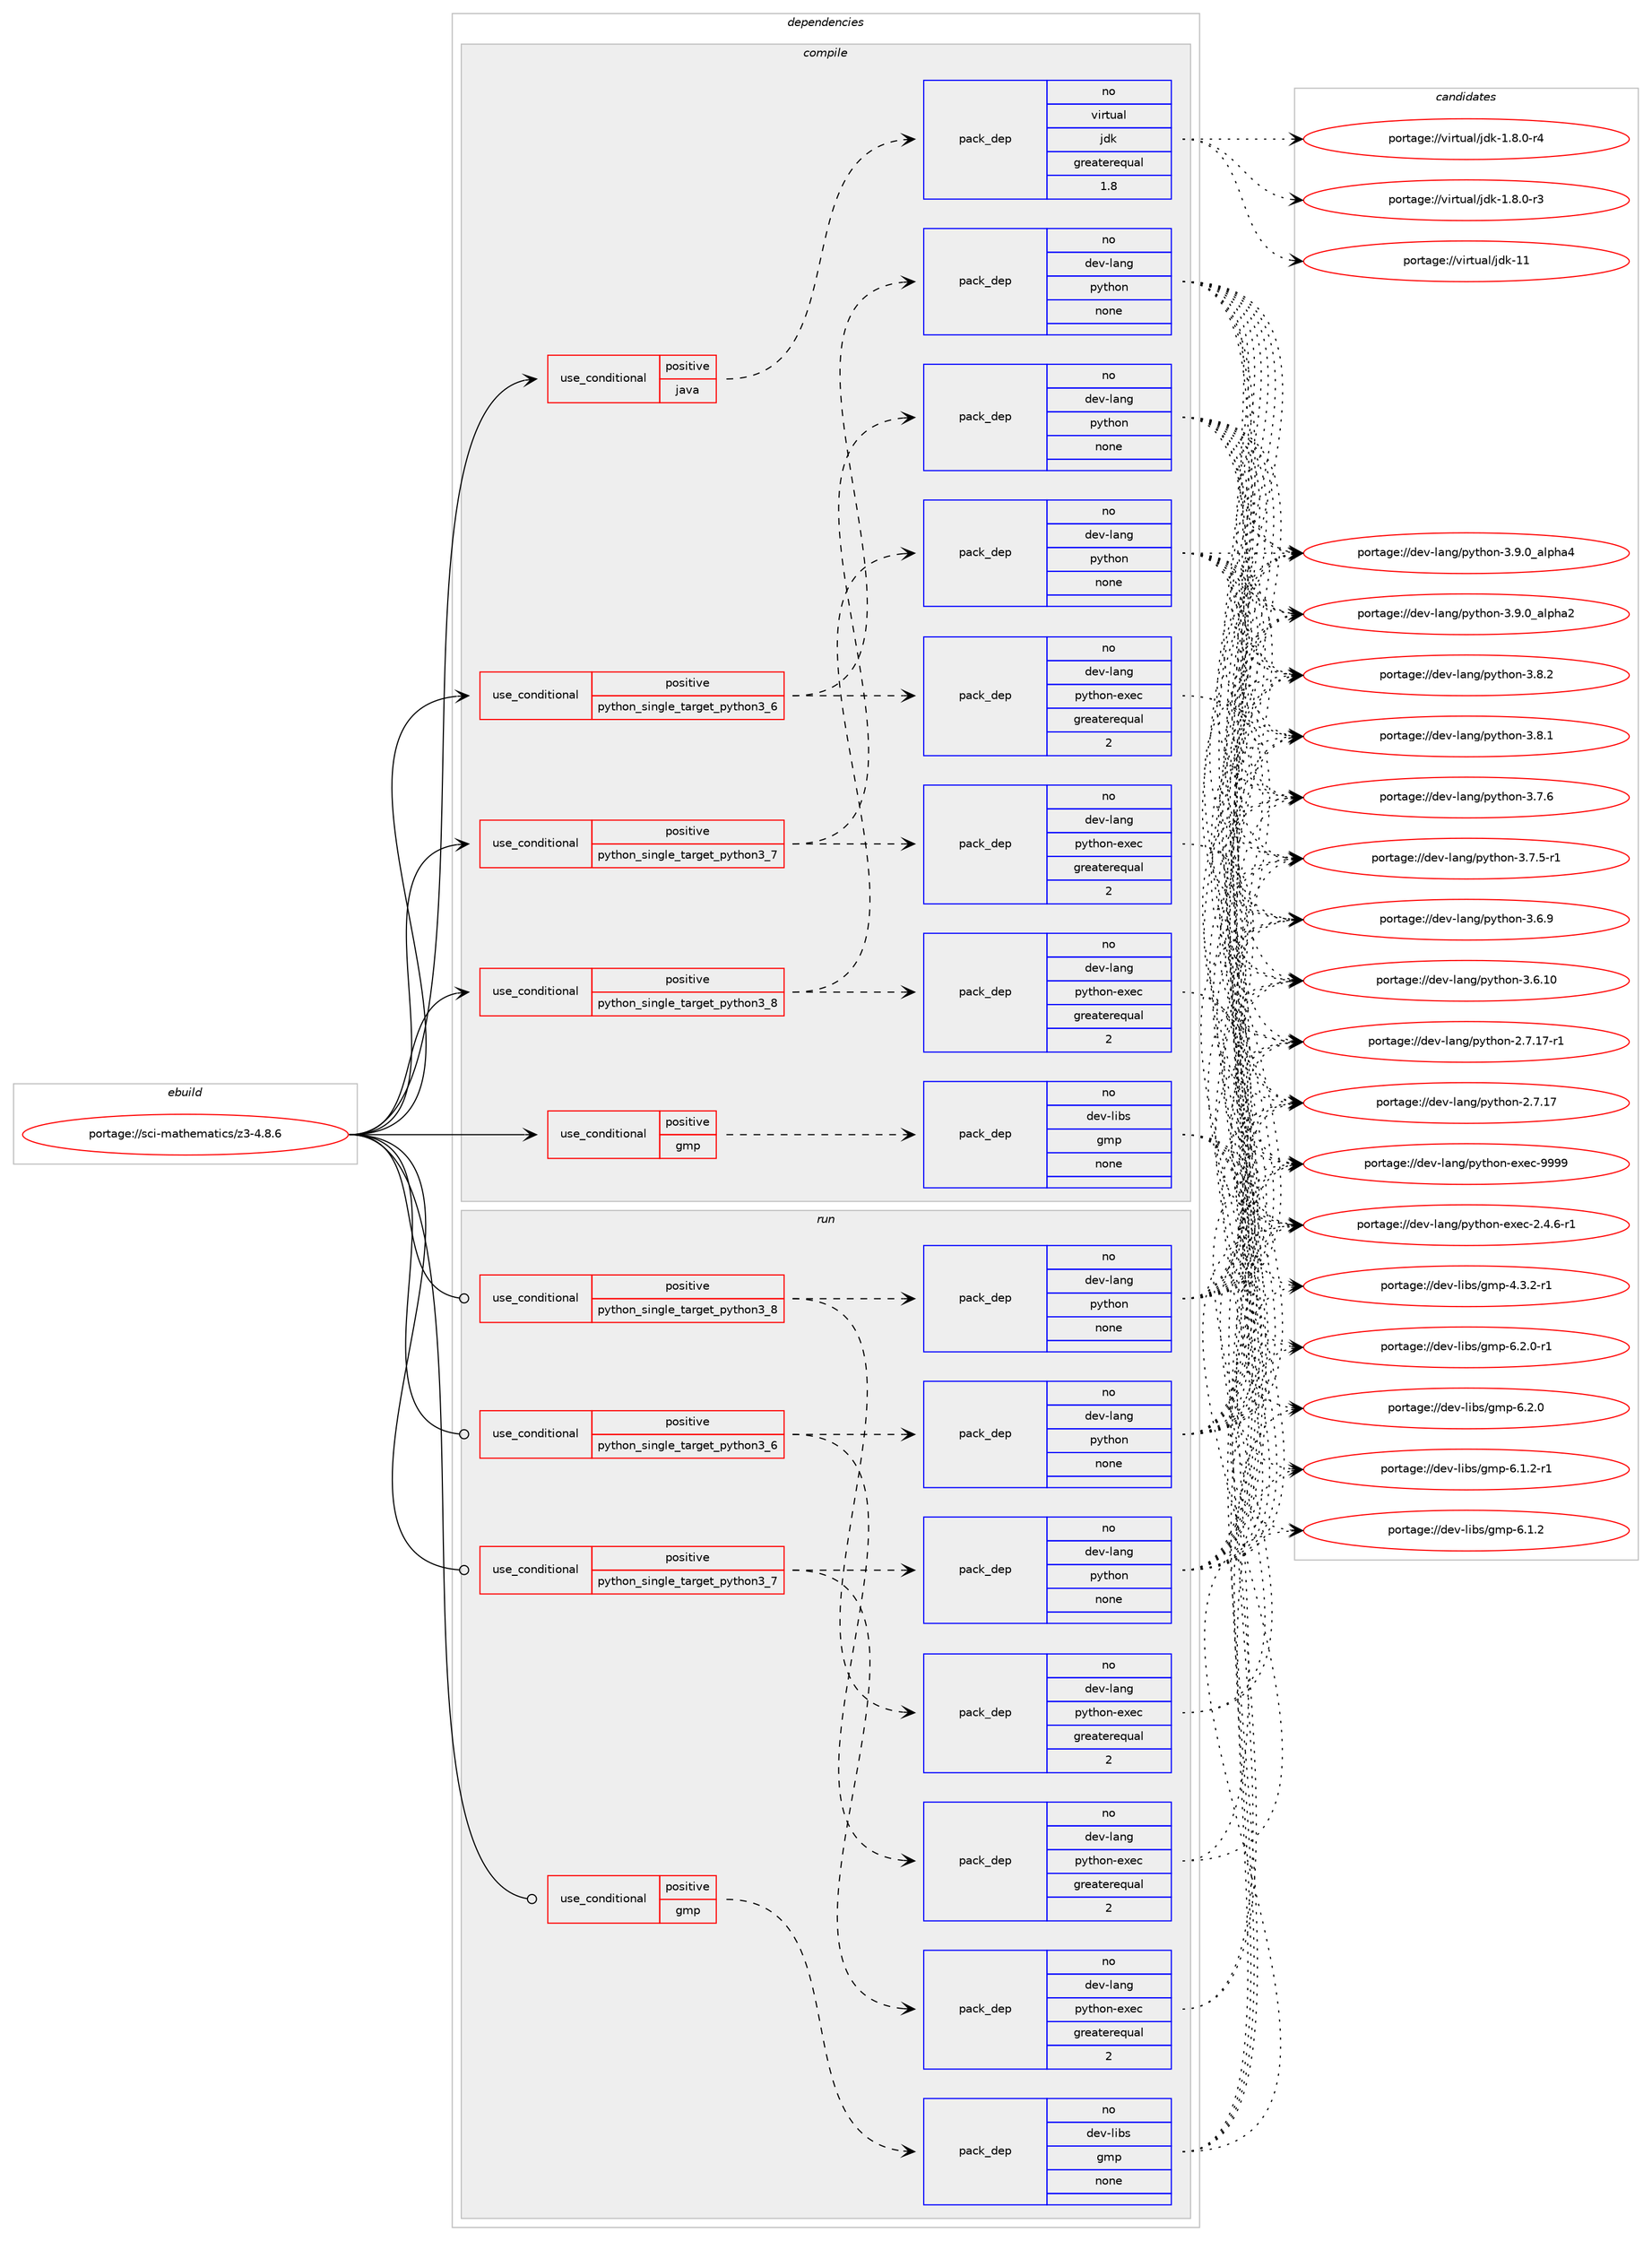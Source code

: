 digraph prolog {

# *************
# Graph options
# *************

newrank=true;
concentrate=true;
compound=true;
graph [rankdir=LR,fontname=Helvetica,fontsize=10,ranksep=1.5];#, ranksep=2.5, nodesep=0.2];
edge  [arrowhead=vee];
node  [fontname=Helvetica,fontsize=10];

# **********
# The ebuild
# **********

subgraph cluster_leftcol {
color=gray;
rank=same;
label=<<i>ebuild</i>>;
id [label="portage://sci-mathematics/z3-4.8.6", color=red, width=4, href="../sci-mathematics/z3-4.8.6.svg"];
}

# ****************
# The dependencies
# ****************

subgraph cluster_midcol {
color=gray;
label=<<i>dependencies</i>>;
subgraph cluster_compile {
fillcolor="#eeeeee";
style=filled;
label=<<i>compile</i>>;
subgraph cond9428 {
dependency45895 [label=<<TABLE BORDER="0" CELLBORDER="1" CELLSPACING="0" CELLPADDING="4"><TR><TD ROWSPAN="3" CELLPADDING="10">use_conditional</TD></TR><TR><TD>positive</TD></TR><TR><TD>gmp</TD></TR></TABLE>>, shape=none, color=red];
subgraph pack35464 {
dependency45896 [label=<<TABLE BORDER="0" CELLBORDER="1" CELLSPACING="0" CELLPADDING="4" WIDTH="220"><TR><TD ROWSPAN="6" CELLPADDING="30">pack_dep</TD></TR><TR><TD WIDTH="110">no</TD></TR><TR><TD>dev-libs</TD></TR><TR><TD>gmp</TD></TR><TR><TD>none</TD></TR><TR><TD></TD></TR></TABLE>>, shape=none, color=blue];
}
dependency45895:e -> dependency45896:w [weight=20,style="dashed",arrowhead="vee"];
}
id:e -> dependency45895:w [weight=20,style="solid",arrowhead="vee"];
subgraph cond9429 {
dependency45897 [label=<<TABLE BORDER="0" CELLBORDER="1" CELLSPACING="0" CELLPADDING="4"><TR><TD ROWSPAN="3" CELLPADDING="10">use_conditional</TD></TR><TR><TD>positive</TD></TR><TR><TD>java</TD></TR></TABLE>>, shape=none, color=red];
subgraph pack35465 {
dependency45898 [label=<<TABLE BORDER="0" CELLBORDER="1" CELLSPACING="0" CELLPADDING="4" WIDTH="220"><TR><TD ROWSPAN="6" CELLPADDING="30">pack_dep</TD></TR><TR><TD WIDTH="110">no</TD></TR><TR><TD>virtual</TD></TR><TR><TD>jdk</TD></TR><TR><TD>greaterequal</TD></TR><TR><TD>1.8</TD></TR></TABLE>>, shape=none, color=blue];
}
dependency45897:e -> dependency45898:w [weight=20,style="dashed",arrowhead="vee"];
}
id:e -> dependency45897:w [weight=20,style="solid",arrowhead="vee"];
subgraph cond9430 {
dependency45899 [label=<<TABLE BORDER="0" CELLBORDER="1" CELLSPACING="0" CELLPADDING="4"><TR><TD ROWSPAN="3" CELLPADDING="10">use_conditional</TD></TR><TR><TD>positive</TD></TR><TR><TD>python_single_target_python3_6</TD></TR></TABLE>>, shape=none, color=red];
subgraph pack35466 {
dependency45900 [label=<<TABLE BORDER="0" CELLBORDER="1" CELLSPACING="0" CELLPADDING="4" WIDTH="220"><TR><TD ROWSPAN="6" CELLPADDING="30">pack_dep</TD></TR><TR><TD WIDTH="110">no</TD></TR><TR><TD>dev-lang</TD></TR><TR><TD>python</TD></TR><TR><TD>none</TD></TR><TR><TD></TD></TR></TABLE>>, shape=none, color=blue];
}
dependency45899:e -> dependency45900:w [weight=20,style="dashed",arrowhead="vee"];
subgraph pack35467 {
dependency45901 [label=<<TABLE BORDER="0" CELLBORDER="1" CELLSPACING="0" CELLPADDING="4" WIDTH="220"><TR><TD ROWSPAN="6" CELLPADDING="30">pack_dep</TD></TR><TR><TD WIDTH="110">no</TD></TR><TR><TD>dev-lang</TD></TR><TR><TD>python-exec</TD></TR><TR><TD>greaterequal</TD></TR><TR><TD>2</TD></TR></TABLE>>, shape=none, color=blue];
}
dependency45899:e -> dependency45901:w [weight=20,style="dashed",arrowhead="vee"];
}
id:e -> dependency45899:w [weight=20,style="solid",arrowhead="vee"];
subgraph cond9431 {
dependency45902 [label=<<TABLE BORDER="0" CELLBORDER="1" CELLSPACING="0" CELLPADDING="4"><TR><TD ROWSPAN="3" CELLPADDING="10">use_conditional</TD></TR><TR><TD>positive</TD></TR><TR><TD>python_single_target_python3_7</TD></TR></TABLE>>, shape=none, color=red];
subgraph pack35468 {
dependency45903 [label=<<TABLE BORDER="0" CELLBORDER="1" CELLSPACING="0" CELLPADDING="4" WIDTH="220"><TR><TD ROWSPAN="6" CELLPADDING="30">pack_dep</TD></TR><TR><TD WIDTH="110">no</TD></TR><TR><TD>dev-lang</TD></TR><TR><TD>python</TD></TR><TR><TD>none</TD></TR><TR><TD></TD></TR></TABLE>>, shape=none, color=blue];
}
dependency45902:e -> dependency45903:w [weight=20,style="dashed",arrowhead="vee"];
subgraph pack35469 {
dependency45904 [label=<<TABLE BORDER="0" CELLBORDER="1" CELLSPACING="0" CELLPADDING="4" WIDTH="220"><TR><TD ROWSPAN="6" CELLPADDING="30">pack_dep</TD></TR><TR><TD WIDTH="110">no</TD></TR><TR><TD>dev-lang</TD></TR><TR><TD>python-exec</TD></TR><TR><TD>greaterequal</TD></TR><TR><TD>2</TD></TR></TABLE>>, shape=none, color=blue];
}
dependency45902:e -> dependency45904:w [weight=20,style="dashed",arrowhead="vee"];
}
id:e -> dependency45902:w [weight=20,style="solid",arrowhead="vee"];
subgraph cond9432 {
dependency45905 [label=<<TABLE BORDER="0" CELLBORDER="1" CELLSPACING="0" CELLPADDING="4"><TR><TD ROWSPAN="3" CELLPADDING="10">use_conditional</TD></TR><TR><TD>positive</TD></TR><TR><TD>python_single_target_python3_8</TD></TR></TABLE>>, shape=none, color=red];
subgraph pack35470 {
dependency45906 [label=<<TABLE BORDER="0" CELLBORDER="1" CELLSPACING="0" CELLPADDING="4" WIDTH="220"><TR><TD ROWSPAN="6" CELLPADDING="30">pack_dep</TD></TR><TR><TD WIDTH="110">no</TD></TR><TR><TD>dev-lang</TD></TR><TR><TD>python</TD></TR><TR><TD>none</TD></TR><TR><TD></TD></TR></TABLE>>, shape=none, color=blue];
}
dependency45905:e -> dependency45906:w [weight=20,style="dashed",arrowhead="vee"];
subgraph pack35471 {
dependency45907 [label=<<TABLE BORDER="0" CELLBORDER="1" CELLSPACING="0" CELLPADDING="4" WIDTH="220"><TR><TD ROWSPAN="6" CELLPADDING="30">pack_dep</TD></TR><TR><TD WIDTH="110">no</TD></TR><TR><TD>dev-lang</TD></TR><TR><TD>python-exec</TD></TR><TR><TD>greaterequal</TD></TR><TR><TD>2</TD></TR></TABLE>>, shape=none, color=blue];
}
dependency45905:e -> dependency45907:w [weight=20,style="dashed",arrowhead="vee"];
}
id:e -> dependency45905:w [weight=20,style="solid",arrowhead="vee"];
}
subgraph cluster_compileandrun {
fillcolor="#eeeeee";
style=filled;
label=<<i>compile and run</i>>;
}
subgraph cluster_run {
fillcolor="#eeeeee";
style=filled;
label=<<i>run</i>>;
subgraph cond9433 {
dependency45908 [label=<<TABLE BORDER="0" CELLBORDER="1" CELLSPACING="0" CELLPADDING="4"><TR><TD ROWSPAN="3" CELLPADDING="10">use_conditional</TD></TR><TR><TD>positive</TD></TR><TR><TD>gmp</TD></TR></TABLE>>, shape=none, color=red];
subgraph pack35472 {
dependency45909 [label=<<TABLE BORDER="0" CELLBORDER="1" CELLSPACING="0" CELLPADDING="4" WIDTH="220"><TR><TD ROWSPAN="6" CELLPADDING="30">pack_dep</TD></TR><TR><TD WIDTH="110">no</TD></TR><TR><TD>dev-libs</TD></TR><TR><TD>gmp</TD></TR><TR><TD>none</TD></TR><TR><TD></TD></TR></TABLE>>, shape=none, color=blue];
}
dependency45908:e -> dependency45909:w [weight=20,style="dashed",arrowhead="vee"];
}
id:e -> dependency45908:w [weight=20,style="solid",arrowhead="odot"];
subgraph cond9434 {
dependency45910 [label=<<TABLE BORDER="0" CELLBORDER="1" CELLSPACING="0" CELLPADDING="4"><TR><TD ROWSPAN="3" CELLPADDING="10">use_conditional</TD></TR><TR><TD>positive</TD></TR><TR><TD>python_single_target_python3_6</TD></TR></TABLE>>, shape=none, color=red];
subgraph pack35473 {
dependency45911 [label=<<TABLE BORDER="0" CELLBORDER="1" CELLSPACING="0" CELLPADDING="4" WIDTH="220"><TR><TD ROWSPAN="6" CELLPADDING="30">pack_dep</TD></TR><TR><TD WIDTH="110">no</TD></TR><TR><TD>dev-lang</TD></TR><TR><TD>python</TD></TR><TR><TD>none</TD></TR><TR><TD></TD></TR></TABLE>>, shape=none, color=blue];
}
dependency45910:e -> dependency45911:w [weight=20,style="dashed",arrowhead="vee"];
subgraph pack35474 {
dependency45912 [label=<<TABLE BORDER="0" CELLBORDER="1" CELLSPACING="0" CELLPADDING="4" WIDTH="220"><TR><TD ROWSPAN="6" CELLPADDING="30">pack_dep</TD></TR><TR><TD WIDTH="110">no</TD></TR><TR><TD>dev-lang</TD></TR><TR><TD>python-exec</TD></TR><TR><TD>greaterequal</TD></TR><TR><TD>2</TD></TR></TABLE>>, shape=none, color=blue];
}
dependency45910:e -> dependency45912:w [weight=20,style="dashed",arrowhead="vee"];
}
id:e -> dependency45910:w [weight=20,style="solid",arrowhead="odot"];
subgraph cond9435 {
dependency45913 [label=<<TABLE BORDER="0" CELLBORDER="1" CELLSPACING="0" CELLPADDING="4"><TR><TD ROWSPAN="3" CELLPADDING="10">use_conditional</TD></TR><TR><TD>positive</TD></TR><TR><TD>python_single_target_python3_7</TD></TR></TABLE>>, shape=none, color=red];
subgraph pack35475 {
dependency45914 [label=<<TABLE BORDER="0" CELLBORDER="1" CELLSPACING="0" CELLPADDING="4" WIDTH="220"><TR><TD ROWSPAN="6" CELLPADDING="30">pack_dep</TD></TR><TR><TD WIDTH="110">no</TD></TR><TR><TD>dev-lang</TD></TR><TR><TD>python</TD></TR><TR><TD>none</TD></TR><TR><TD></TD></TR></TABLE>>, shape=none, color=blue];
}
dependency45913:e -> dependency45914:w [weight=20,style="dashed",arrowhead="vee"];
subgraph pack35476 {
dependency45915 [label=<<TABLE BORDER="0" CELLBORDER="1" CELLSPACING="0" CELLPADDING="4" WIDTH="220"><TR><TD ROWSPAN="6" CELLPADDING="30">pack_dep</TD></TR><TR><TD WIDTH="110">no</TD></TR><TR><TD>dev-lang</TD></TR><TR><TD>python-exec</TD></TR><TR><TD>greaterequal</TD></TR><TR><TD>2</TD></TR></TABLE>>, shape=none, color=blue];
}
dependency45913:e -> dependency45915:w [weight=20,style="dashed",arrowhead="vee"];
}
id:e -> dependency45913:w [weight=20,style="solid",arrowhead="odot"];
subgraph cond9436 {
dependency45916 [label=<<TABLE BORDER="0" CELLBORDER="1" CELLSPACING="0" CELLPADDING="4"><TR><TD ROWSPAN="3" CELLPADDING="10">use_conditional</TD></TR><TR><TD>positive</TD></TR><TR><TD>python_single_target_python3_8</TD></TR></TABLE>>, shape=none, color=red];
subgraph pack35477 {
dependency45917 [label=<<TABLE BORDER="0" CELLBORDER="1" CELLSPACING="0" CELLPADDING="4" WIDTH="220"><TR><TD ROWSPAN="6" CELLPADDING="30">pack_dep</TD></TR><TR><TD WIDTH="110">no</TD></TR><TR><TD>dev-lang</TD></TR><TR><TD>python</TD></TR><TR><TD>none</TD></TR><TR><TD></TD></TR></TABLE>>, shape=none, color=blue];
}
dependency45916:e -> dependency45917:w [weight=20,style="dashed",arrowhead="vee"];
subgraph pack35478 {
dependency45918 [label=<<TABLE BORDER="0" CELLBORDER="1" CELLSPACING="0" CELLPADDING="4" WIDTH="220"><TR><TD ROWSPAN="6" CELLPADDING="30">pack_dep</TD></TR><TR><TD WIDTH="110">no</TD></TR><TR><TD>dev-lang</TD></TR><TR><TD>python-exec</TD></TR><TR><TD>greaterequal</TD></TR><TR><TD>2</TD></TR></TABLE>>, shape=none, color=blue];
}
dependency45916:e -> dependency45918:w [weight=20,style="dashed",arrowhead="vee"];
}
id:e -> dependency45916:w [weight=20,style="solid",arrowhead="odot"];
}
}

# **************
# The candidates
# **************

subgraph cluster_choices {
rank=same;
color=gray;
label=<<i>candidates</i>>;

subgraph choice35464 {
color=black;
nodesep=1;
choice1001011184510810598115471031091124554465046484511449 [label="portage://dev-libs/gmp-6.2.0-r1", color=red, width=4,href="../dev-libs/gmp-6.2.0-r1.svg"];
choice100101118451081059811547103109112455446504648 [label="portage://dev-libs/gmp-6.2.0", color=red, width=4,href="../dev-libs/gmp-6.2.0.svg"];
choice1001011184510810598115471031091124554464946504511449 [label="portage://dev-libs/gmp-6.1.2-r1", color=red, width=4,href="../dev-libs/gmp-6.1.2-r1.svg"];
choice100101118451081059811547103109112455446494650 [label="portage://dev-libs/gmp-6.1.2", color=red, width=4,href="../dev-libs/gmp-6.1.2.svg"];
choice1001011184510810598115471031091124552465146504511449 [label="portage://dev-libs/gmp-4.3.2-r1", color=red, width=4,href="../dev-libs/gmp-4.3.2-r1.svg"];
dependency45896:e -> choice1001011184510810598115471031091124554465046484511449:w [style=dotted,weight="100"];
dependency45896:e -> choice100101118451081059811547103109112455446504648:w [style=dotted,weight="100"];
dependency45896:e -> choice1001011184510810598115471031091124554464946504511449:w [style=dotted,weight="100"];
dependency45896:e -> choice100101118451081059811547103109112455446494650:w [style=dotted,weight="100"];
dependency45896:e -> choice1001011184510810598115471031091124552465146504511449:w [style=dotted,weight="100"];
}
subgraph choice35465 {
color=black;
nodesep=1;
choice1181051141161179710847106100107454949 [label="portage://virtual/jdk-11", color=red, width=4,href="../virtual/jdk-11.svg"];
choice11810511411611797108471061001074549465646484511452 [label="portage://virtual/jdk-1.8.0-r4", color=red, width=4,href="../virtual/jdk-1.8.0-r4.svg"];
choice11810511411611797108471061001074549465646484511451 [label="portage://virtual/jdk-1.8.0-r3", color=red, width=4,href="../virtual/jdk-1.8.0-r3.svg"];
dependency45898:e -> choice1181051141161179710847106100107454949:w [style=dotted,weight="100"];
dependency45898:e -> choice11810511411611797108471061001074549465646484511452:w [style=dotted,weight="100"];
dependency45898:e -> choice11810511411611797108471061001074549465646484511451:w [style=dotted,weight="100"];
}
subgraph choice35466 {
color=black;
nodesep=1;
choice10010111845108971101034711212111610411111045514657464895971081121049752 [label="portage://dev-lang/python-3.9.0_alpha4", color=red, width=4,href="../dev-lang/python-3.9.0_alpha4.svg"];
choice10010111845108971101034711212111610411111045514657464895971081121049750 [label="portage://dev-lang/python-3.9.0_alpha2", color=red, width=4,href="../dev-lang/python-3.9.0_alpha2.svg"];
choice100101118451089711010347112121116104111110455146564650 [label="portage://dev-lang/python-3.8.2", color=red, width=4,href="../dev-lang/python-3.8.2.svg"];
choice100101118451089711010347112121116104111110455146564649 [label="portage://dev-lang/python-3.8.1", color=red, width=4,href="../dev-lang/python-3.8.1.svg"];
choice100101118451089711010347112121116104111110455146554654 [label="portage://dev-lang/python-3.7.6", color=red, width=4,href="../dev-lang/python-3.7.6.svg"];
choice1001011184510897110103471121211161041111104551465546534511449 [label="portage://dev-lang/python-3.7.5-r1", color=red, width=4,href="../dev-lang/python-3.7.5-r1.svg"];
choice100101118451089711010347112121116104111110455146544657 [label="portage://dev-lang/python-3.6.9", color=red, width=4,href="../dev-lang/python-3.6.9.svg"];
choice10010111845108971101034711212111610411111045514654464948 [label="portage://dev-lang/python-3.6.10", color=red, width=4,href="../dev-lang/python-3.6.10.svg"];
choice100101118451089711010347112121116104111110455046554649554511449 [label="portage://dev-lang/python-2.7.17-r1", color=red, width=4,href="../dev-lang/python-2.7.17-r1.svg"];
choice10010111845108971101034711212111610411111045504655464955 [label="portage://dev-lang/python-2.7.17", color=red, width=4,href="../dev-lang/python-2.7.17.svg"];
dependency45900:e -> choice10010111845108971101034711212111610411111045514657464895971081121049752:w [style=dotted,weight="100"];
dependency45900:e -> choice10010111845108971101034711212111610411111045514657464895971081121049750:w [style=dotted,weight="100"];
dependency45900:e -> choice100101118451089711010347112121116104111110455146564650:w [style=dotted,weight="100"];
dependency45900:e -> choice100101118451089711010347112121116104111110455146564649:w [style=dotted,weight="100"];
dependency45900:e -> choice100101118451089711010347112121116104111110455146554654:w [style=dotted,weight="100"];
dependency45900:e -> choice1001011184510897110103471121211161041111104551465546534511449:w [style=dotted,weight="100"];
dependency45900:e -> choice100101118451089711010347112121116104111110455146544657:w [style=dotted,weight="100"];
dependency45900:e -> choice10010111845108971101034711212111610411111045514654464948:w [style=dotted,weight="100"];
dependency45900:e -> choice100101118451089711010347112121116104111110455046554649554511449:w [style=dotted,weight="100"];
dependency45900:e -> choice10010111845108971101034711212111610411111045504655464955:w [style=dotted,weight="100"];
}
subgraph choice35467 {
color=black;
nodesep=1;
choice10010111845108971101034711212111610411111045101120101994557575757 [label="portage://dev-lang/python-exec-9999", color=red, width=4,href="../dev-lang/python-exec-9999.svg"];
choice10010111845108971101034711212111610411111045101120101994550465246544511449 [label="portage://dev-lang/python-exec-2.4.6-r1", color=red, width=4,href="../dev-lang/python-exec-2.4.6-r1.svg"];
dependency45901:e -> choice10010111845108971101034711212111610411111045101120101994557575757:w [style=dotted,weight="100"];
dependency45901:e -> choice10010111845108971101034711212111610411111045101120101994550465246544511449:w [style=dotted,weight="100"];
}
subgraph choice35468 {
color=black;
nodesep=1;
choice10010111845108971101034711212111610411111045514657464895971081121049752 [label="portage://dev-lang/python-3.9.0_alpha4", color=red, width=4,href="../dev-lang/python-3.9.0_alpha4.svg"];
choice10010111845108971101034711212111610411111045514657464895971081121049750 [label="portage://dev-lang/python-3.9.0_alpha2", color=red, width=4,href="../dev-lang/python-3.9.0_alpha2.svg"];
choice100101118451089711010347112121116104111110455146564650 [label="portage://dev-lang/python-3.8.2", color=red, width=4,href="../dev-lang/python-3.8.2.svg"];
choice100101118451089711010347112121116104111110455146564649 [label="portage://dev-lang/python-3.8.1", color=red, width=4,href="../dev-lang/python-3.8.1.svg"];
choice100101118451089711010347112121116104111110455146554654 [label="portage://dev-lang/python-3.7.6", color=red, width=4,href="../dev-lang/python-3.7.6.svg"];
choice1001011184510897110103471121211161041111104551465546534511449 [label="portage://dev-lang/python-3.7.5-r1", color=red, width=4,href="../dev-lang/python-3.7.5-r1.svg"];
choice100101118451089711010347112121116104111110455146544657 [label="portage://dev-lang/python-3.6.9", color=red, width=4,href="../dev-lang/python-3.6.9.svg"];
choice10010111845108971101034711212111610411111045514654464948 [label="portage://dev-lang/python-3.6.10", color=red, width=4,href="../dev-lang/python-3.6.10.svg"];
choice100101118451089711010347112121116104111110455046554649554511449 [label="portage://dev-lang/python-2.7.17-r1", color=red, width=4,href="../dev-lang/python-2.7.17-r1.svg"];
choice10010111845108971101034711212111610411111045504655464955 [label="portage://dev-lang/python-2.7.17", color=red, width=4,href="../dev-lang/python-2.7.17.svg"];
dependency45903:e -> choice10010111845108971101034711212111610411111045514657464895971081121049752:w [style=dotted,weight="100"];
dependency45903:e -> choice10010111845108971101034711212111610411111045514657464895971081121049750:w [style=dotted,weight="100"];
dependency45903:e -> choice100101118451089711010347112121116104111110455146564650:w [style=dotted,weight="100"];
dependency45903:e -> choice100101118451089711010347112121116104111110455146564649:w [style=dotted,weight="100"];
dependency45903:e -> choice100101118451089711010347112121116104111110455146554654:w [style=dotted,weight="100"];
dependency45903:e -> choice1001011184510897110103471121211161041111104551465546534511449:w [style=dotted,weight="100"];
dependency45903:e -> choice100101118451089711010347112121116104111110455146544657:w [style=dotted,weight="100"];
dependency45903:e -> choice10010111845108971101034711212111610411111045514654464948:w [style=dotted,weight="100"];
dependency45903:e -> choice100101118451089711010347112121116104111110455046554649554511449:w [style=dotted,weight="100"];
dependency45903:e -> choice10010111845108971101034711212111610411111045504655464955:w [style=dotted,weight="100"];
}
subgraph choice35469 {
color=black;
nodesep=1;
choice10010111845108971101034711212111610411111045101120101994557575757 [label="portage://dev-lang/python-exec-9999", color=red, width=4,href="../dev-lang/python-exec-9999.svg"];
choice10010111845108971101034711212111610411111045101120101994550465246544511449 [label="portage://dev-lang/python-exec-2.4.6-r1", color=red, width=4,href="../dev-lang/python-exec-2.4.6-r1.svg"];
dependency45904:e -> choice10010111845108971101034711212111610411111045101120101994557575757:w [style=dotted,weight="100"];
dependency45904:e -> choice10010111845108971101034711212111610411111045101120101994550465246544511449:w [style=dotted,weight="100"];
}
subgraph choice35470 {
color=black;
nodesep=1;
choice10010111845108971101034711212111610411111045514657464895971081121049752 [label="portage://dev-lang/python-3.9.0_alpha4", color=red, width=4,href="../dev-lang/python-3.9.0_alpha4.svg"];
choice10010111845108971101034711212111610411111045514657464895971081121049750 [label="portage://dev-lang/python-3.9.0_alpha2", color=red, width=4,href="../dev-lang/python-3.9.0_alpha2.svg"];
choice100101118451089711010347112121116104111110455146564650 [label="portage://dev-lang/python-3.8.2", color=red, width=4,href="../dev-lang/python-3.8.2.svg"];
choice100101118451089711010347112121116104111110455146564649 [label="portage://dev-lang/python-3.8.1", color=red, width=4,href="../dev-lang/python-3.8.1.svg"];
choice100101118451089711010347112121116104111110455146554654 [label="portage://dev-lang/python-3.7.6", color=red, width=4,href="../dev-lang/python-3.7.6.svg"];
choice1001011184510897110103471121211161041111104551465546534511449 [label="portage://dev-lang/python-3.7.5-r1", color=red, width=4,href="../dev-lang/python-3.7.5-r1.svg"];
choice100101118451089711010347112121116104111110455146544657 [label="portage://dev-lang/python-3.6.9", color=red, width=4,href="../dev-lang/python-3.6.9.svg"];
choice10010111845108971101034711212111610411111045514654464948 [label="portage://dev-lang/python-3.6.10", color=red, width=4,href="../dev-lang/python-3.6.10.svg"];
choice100101118451089711010347112121116104111110455046554649554511449 [label="portage://dev-lang/python-2.7.17-r1", color=red, width=4,href="../dev-lang/python-2.7.17-r1.svg"];
choice10010111845108971101034711212111610411111045504655464955 [label="portage://dev-lang/python-2.7.17", color=red, width=4,href="../dev-lang/python-2.7.17.svg"];
dependency45906:e -> choice10010111845108971101034711212111610411111045514657464895971081121049752:w [style=dotted,weight="100"];
dependency45906:e -> choice10010111845108971101034711212111610411111045514657464895971081121049750:w [style=dotted,weight="100"];
dependency45906:e -> choice100101118451089711010347112121116104111110455146564650:w [style=dotted,weight="100"];
dependency45906:e -> choice100101118451089711010347112121116104111110455146564649:w [style=dotted,weight="100"];
dependency45906:e -> choice100101118451089711010347112121116104111110455146554654:w [style=dotted,weight="100"];
dependency45906:e -> choice1001011184510897110103471121211161041111104551465546534511449:w [style=dotted,weight="100"];
dependency45906:e -> choice100101118451089711010347112121116104111110455146544657:w [style=dotted,weight="100"];
dependency45906:e -> choice10010111845108971101034711212111610411111045514654464948:w [style=dotted,weight="100"];
dependency45906:e -> choice100101118451089711010347112121116104111110455046554649554511449:w [style=dotted,weight="100"];
dependency45906:e -> choice10010111845108971101034711212111610411111045504655464955:w [style=dotted,weight="100"];
}
subgraph choice35471 {
color=black;
nodesep=1;
choice10010111845108971101034711212111610411111045101120101994557575757 [label="portage://dev-lang/python-exec-9999", color=red, width=4,href="../dev-lang/python-exec-9999.svg"];
choice10010111845108971101034711212111610411111045101120101994550465246544511449 [label="portage://dev-lang/python-exec-2.4.6-r1", color=red, width=4,href="../dev-lang/python-exec-2.4.6-r1.svg"];
dependency45907:e -> choice10010111845108971101034711212111610411111045101120101994557575757:w [style=dotted,weight="100"];
dependency45907:e -> choice10010111845108971101034711212111610411111045101120101994550465246544511449:w [style=dotted,weight="100"];
}
subgraph choice35472 {
color=black;
nodesep=1;
choice1001011184510810598115471031091124554465046484511449 [label="portage://dev-libs/gmp-6.2.0-r1", color=red, width=4,href="../dev-libs/gmp-6.2.0-r1.svg"];
choice100101118451081059811547103109112455446504648 [label="portage://dev-libs/gmp-6.2.0", color=red, width=4,href="../dev-libs/gmp-6.2.0.svg"];
choice1001011184510810598115471031091124554464946504511449 [label="portage://dev-libs/gmp-6.1.2-r1", color=red, width=4,href="../dev-libs/gmp-6.1.2-r1.svg"];
choice100101118451081059811547103109112455446494650 [label="portage://dev-libs/gmp-6.1.2", color=red, width=4,href="../dev-libs/gmp-6.1.2.svg"];
choice1001011184510810598115471031091124552465146504511449 [label="portage://dev-libs/gmp-4.3.2-r1", color=red, width=4,href="../dev-libs/gmp-4.3.2-r1.svg"];
dependency45909:e -> choice1001011184510810598115471031091124554465046484511449:w [style=dotted,weight="100"];
dependency45909:e -> choice100101118451081059811547103109112455446504648:w [style=dotted,weight="100"];
dependency45909:e -> choice1001011184510810598115471031091124554464946504511449:w [style=dotted,weight="100"];
dependency45909:e -> choice100101118451081059811547103109112455446494650:w [style=dotted,weight="100"];
dependency45909:e -> choice1001011184510810598115471031091124552465146504511449:w [style=dotted,weight="100"];
}
subgraph choice35473 {
color=black;
nodesep=1;
choice10010111845108971101034711212111610411111045514657464895971081121049752 [label="portage://dev-lang/python-3.9.0_alpha4", color=red, width=4,href="../dev-lang/python-3.9.0_alpha4.svg"];
choice10010111845108971101034711212111610411111045514657464895971081121049750 [label="portage://dev-lang/python-3.9.0_alpha2", color=red, width=4,href="../dev-lang/python-3.9.0_alpha2.svg"];
choice100101118451089711010347112121116104111110455146564650 [label="portage://dev-lang/python-3.8.2", color=red, width=4,href="../dev-lang/python-3.8.2.svg"];
choice100101118451089711010347112121116104111110455146564649 [label="portage://dev-lang/python-3.8.1", color=red, width=4,href="../dev-lang/python-3.8.1.svg"];
choice100101118451089711010347112121116104111110455146554654 [label="portage://dev-lang/python-3.7.6", color=red, width=4,href="../dev-lang/python-3.7.6.svg"];
choice1001011184510897110103471121211161041111104551465546534511449 [label="portage://dev-lang/python-3.7.5-r1", color=red, width=4,href="../dev-lang/python-3.7.5-r1.svg"];
choice100101118451089711010347112121116104111110455146544657 [label="portage://dev-lang/python-3.6.9", color=red, width=4,href="../dev-lang/python-3.6.9.svg"];
choice10010111845108971101034711212111610411111045514654464948 [label="portage://dev-lang/python-3.6.10", color=red, width=4,href="../dev-lang/python-3.6.10.svg"];
choice100101118451089711010347112121116104111110455046554649554511449 [label="portage://dev-lang/python-2.7.17-r1", color=red, width=4,href="../dev-lang/python-2.7.17-r1.svg"];
choice10010111845108971101034711212111610411111045504655464955 [label="portage://dev-lang/python-2.7.17", color=red, width=4,href="../dev-lang/python-2.7.17.svg"];
dependency45911:e -> choice10010111845108971101034711212111610411111045514657464895971081121049752:w [style=dotted,weight="100"];
dependency45911:e -> choice10010111845108971101034711212111610411111045514657464895971081121049750:w [style=dotted,weight="100"];
dependency45911:e -> choice100101118451089711010347112121116104111110455146564650:w [style=dotted,weight="100"];
dependency45911:e -> choice100101118451089711010347112121116104111110455146564649:w [style=dotted,weight="100"];
dependency45911:e -> choice100101118451089711010347112121116104111110455146554654:w [style=dotted,weight="100"];
dependency45911:e -> choice1001011184510897110103471121211161041111104551465546534511449:w [style=dotted,weight="100"];
dependency45911:e -> choice100101118451089711010347112121116104111110455146544657:w [style=dotted,weight="100"];
dependency45911:e -> choice10010111845108971101034711212111610411111045514654464948:w [style=dotted,weight="100"];
dependency45911:e -> choice100101118451089711010347112121116104111110455046554649554511449:w [style=dotted,weight="100"];
dependency45911:e -> choice10010111845108971101034711212111610411111045504655464955:w [style=dotted,weight="100"];
}
subgraph choice35474 {
color=black;
nodesep=1;
choice10010111845108971101034711212111610411111045101120101994557575757 [label="portage://dev-lang/python-exec-9999", color=red, width=4,href="../dev-lang/python-exec-9999.svg"];
choice10010111845108971101034711212111610411111045101120101994550465246544511449 [label="portage://dev-lang/python-exec-2.4.6-r1", color=red, width=4,href="../dev-lang/python-exec-2.4.6-r1.svg"];
dependency45912:e -> choice10010111845108971101034711212111610411111045101120101994557575757:w [style=dotted,weight="100"];
dependency45912:e -> choice10010111845108971101034711212111610411111045101120101994550465246544511449:w [style=dotted,weight="100"];
}
subgraph choice35475 {
color=black;
nodesep=1;
choice10010111845108971101034711212111610411111045514657464895971081121049752 [label="portage://dev-lang/python-3.9.0_alpha4", color=red, width=4,href="../dev-lang/python-3.9.0_alpha4.svg"];
choice10010111845108971101034711212111610411111045514657464895971081121049750 [label="portage://dev-lang/python-3.9.0_alpha2", color=red, width=4,href="../dev-lang/python-3.9.0_alpha2.svg"];
choice100101118451089711010347112121116104111110455146564650 [label="portage://dev-lang/python-3.8.2", color=red, width=4,href="../dev-lang/python-3.8.2.svg"];
choice100101118451089711010347112121116104111110455146564649 [label="portage://dev-lang/python-3.8.1", color=red, width=4,href="../dev-lang/python-3.8.1.svg"];
choice100101118451089711010347112121116104111110455146554654 [label="portage://dev-lang/python-3.7.6", color=red, width=4,href="../dev-lang/python-3.7.6.svg"];
choice1001011184510897110103471121211161041111104551465546534511449 [label="portage://dev-lang/python-3.7.5-r1", color=red, width=4,href="../dev-lang/python-3.7.5-r1.svg"];
choice100101118451089711010347112121116104111110455146544657 [label="portage://dev-lang/python-3.6.9", color=red, width=4,href="../dev-lang/python-3.6.9.svg"];
choice10010111845108971101034711212111610411111045514654464948 [label="portage://dev-lang/python-3.6.10", color=red, width=4,href="../dev-lang/python-3.6.10.svg"];
choice100101118451089711010347112121116104111110455046554649554511449 [label="portage://dev-lang/python-2.7.17-r1", color=red, width=4,href="../dev-lang/python-2.7.17-r1.svg"];
choice10010111845108971101034711212111610411111045504655464955 [label="portage://dev-lang/python-2.7.17", color=red, width=4,href="../dev-lang/python-2.7.17.svg"];
dependency45914:e -> choice10010111845108971101034711212111610411111045514657464895971081121049752:w [style=dotted,weight="100"];
dependency45914:e -> choice10010111845108971101034711212111610411111045514657464895971081121049750:w [style=dotted,weight="100"];
dependency45914:e -> choice100101118451089711010347112121116104111110455146564650:w [style=dotted,weight="100"];
dependency45914:e -> choice100101118451089711010347112121116104111110455146564649:w [style=dotted,weight="100"];
dependency45914:e -> choice100101118451089711010347112121116104111110455146554654:w [style=dotted,weight="100"];
dependency45914:e -> choice1001011184510897110103471121211161041111104551465546534511449:w [style=dotted,weight="100"];
dependency45914:e -> choice100101118451089711010347112121116104111110455146544657:w [style=dotted,weight="100"];
dependency45914:e -> choice10010111845108971101034711212111610411111045514654464948:w [style=dotted,weight="100"];
dependency45914:e -> choice100101118451089711010347112121116104111110455046554649554511449:w [style=dotted,weight="100"];
dependency45914:e -> choice10010111845108971101034711212111610411111045504655464955:w [style=dotted,weight="100"];
}
subgraph choice35476 {
color=black;
nodesep=1;
choice10010111845108971101034711212111610411111045101120101994557575757 [label="portage://dev-lang/python-exec-9999", color=red, width=4,href="../dev-lang/python-exec-9999.svg"];
choice10010111845108971101034711212111610411111045101120101994550465246544511449 [label="portage://dev-lang/python-exec-2.4.6-r1", color=red, width=4,href="../dev-lang/python-exec-2.4.6-r1.svg"];
dependency45915:e -> choice10010111845108971101034711212111610411111045101120101994557575757:w [style=dotted,weight="100"];
dependency45915:e -> choice10010111845108971101034711212111610411111045101120101994550465246544511449:w [style=dotted,weight="100"];
}
subgraph choice35477 {
color=black;
nodesep=1;
choice10010111845108971101034711212111610411111045514657464895971081121049752 [label="portage://dev-lang/python-3.9.0_alpha4", color=red, width=4,href="../dev-lang/python-3.9.0_alpha4.svg"];
choice10010111845108971101034711212111610411111045514657464895971081121049750 [label="portage://dev-lang/python-3.9.0_alpha2", color=red, width=4,href="../dev-lang/python-3.9.0_alpha2.svg"];
choice100101118451089711010347112121116104111110455146564650 [label="portage://dev-lang/python-3.8.2", color=red, width=4,href="../dev-lang/python-3.8.2.svg"];
choice100101118451089711010347112121116104111110455146564649 [label="portage://dev-lang/python-3.8.1", color=red, width=4,href="../dev-lang/python-3.8.1.svg"];
choice100101118451089711010347112121116104111110455146554654 [label="portage://dev-lang/python-3.7.6", color=red, width=4,href="../dev-lang/python-3.7.6.svg"];
choice1001011184510897110103471121211161041111104551465546534511449 [label="portage://dev-lang/python-3.7.5-r1", color=red, width=4,href="../dev-lang/python-3.7.5-r1.svg"];
choice100101118451089711010347112121116104111110455146544657 [label="portage://dev-lang/python-3.6.9", color=red, width=4,href="../dev-lang/python-3.6.9.svg"];
choice10010111845108971101034711212111610411111045514654464948 [label="portage://dev-lang/python-3.6.10", color=red, width=4,href="../dev-lang/python-3.6.10.svg"];
choice100101118451089711010347112121116104111110455046554649554511449 [label="portage://dev-lang/python-2.7.17-r1", color=red, width=4,href="../dev-lang/python-2.7.17-r1.svg"];
choice10010111845108971101034711212111610411111045504655464955 [label="portage://dev-lang/python-2.7.17", color=red, width=4,href="../dev-lang/python-2.7.17.svg"];
dependency45917:e -> choice10010111845108971101034711212111610411111045514657464895971081121049752:w [style=dotted,weight="100"];
dependency45917:e -> choice10010111845108971101034711212111610411111045514657464895971081121049750:w [style=dotted,weight="100"];
dependency45917:e -> choice100101118451089711010347112121116104111110455146564650:w [style=dotted,weight="100"];
dependency45917:e -> choice100101118451089711010347112121116104111110455146564649:w [style=dotted,weight="100"];
dependency45917:e -> choice100101118451089711010347112121116104111110455146554654:w [style=dotted,weight="100"];
dependency45917:e -> choice1001011184510897110103471121211161041111104551465546534511449:w [style=dotted,weight="100"];
dependency45917:e -> choice100101118451089711010347112121116104111110455146544657:w [style=dotted,weight="100"];
dependency45917:e -> choice10010111845108971101034711212111610411111045514654464948:w [style=dotted,weight="100"];
dependency45917:e -> choice100101118451089711010347112121116104111110455046554649554511449:w [style=dotted,weight="100"];
dependency45917:e -> choice10010111845108971101034711212111610411111045504655464955:w [style=dotted,weight="100"];
}
subgraph choice35478 {
color=black;
nodesep=1;
choice10010111845108971101034711212111610411111045101120101994557575757 [label="portage://dev-lang/python-exec-9999", color=red, width=4,href="../dev-lang/python-exec-9999.svg"];
choice10010111845108971101034711212111610411111045101120101994550465246544511449 [label="portage://dev-lang/python-exec-2.4.6-r1", color=red, width=4,href="../dev-lang/python-exec-2.4.6-r1.svg"];
dependency45918:e -> choice10010111845108971101034711212111610411111045101120101994557575757:w [style=dotted,weight="100"];
dependency45918:e -> choice10010111845108971101034711212111610411111045101120101994550465246544511449:w [style=dotted,weight="100"];
}
}

}
